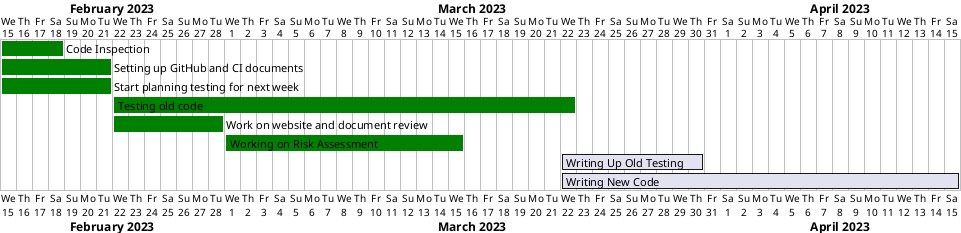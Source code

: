 @startgantt

Project starts 2023-2-15

[Code Inspection] starts 2023-2-15 and lasts 4 days and is colored in green
[Setting up GitHub and CI documents] starts 2023-2-15 and lasts 7 days and is colored in green
[Start planning testing for next week] starts 2023-2-15 and lasts 7 days and is colored in green

[Testing old code] starts 2023-2-22 and ends 2023-3-22 and is colored in green
[Work on website and document review] starts 2023-2-22 and lasts 7 days and is colored in green

[Working on Risk Assessment] starts 2023-2-29 and ends 2023-3-15 and is colored in green

[Writing Up Old Testing] starts 2023-3-22 and ends 2023-3-30

[Writing New Code] starts 2023-3-22  and ends 2023-4-15


@endgantt
@startgantt

Project starts 2023-2-15

[Code Inspection] starts 2023-2-15 and lasts 4 days and is colored in green
[Setting up GitHub and CI documents] starts 2023-2-15 and lasts 7 days and is colored in green
[Start planning testing for next week] starts 2023-2-15 and lasts 7 days and is colored in green

[Testing old code] starts 2023-2-22 and ends 2023-3-22 and is colored in green
[Work on website and document review] starts 2023-2-22 and lasts 7 days and is colored in green

[Working on Risk Assessment] starts 2023-2-29 and ends 2023-3-15 and is colored in green

[Writing Up Old Testing] starts 2023-3-22 and ends 2023-3-30

[Writing New Code] starts 2023-3-22  and ends 2023-4-15


@endgantt